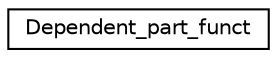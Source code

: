 digraph "Graphical Class Hierarchy"
{
  edge [fontname="Helvetica",fontsize="10",labelfontname="Helvetica",labelfontsize="10"];
  node [fontname="Helvetica",fontsize="10",shape=record];
  rankdir="LR";
  Node1 [label="Dependent_part_funct",height=0.2,width=0.4,color="black", fillcolor="white", style="filled",URL="$structDependent__part__funct.html"];
}
